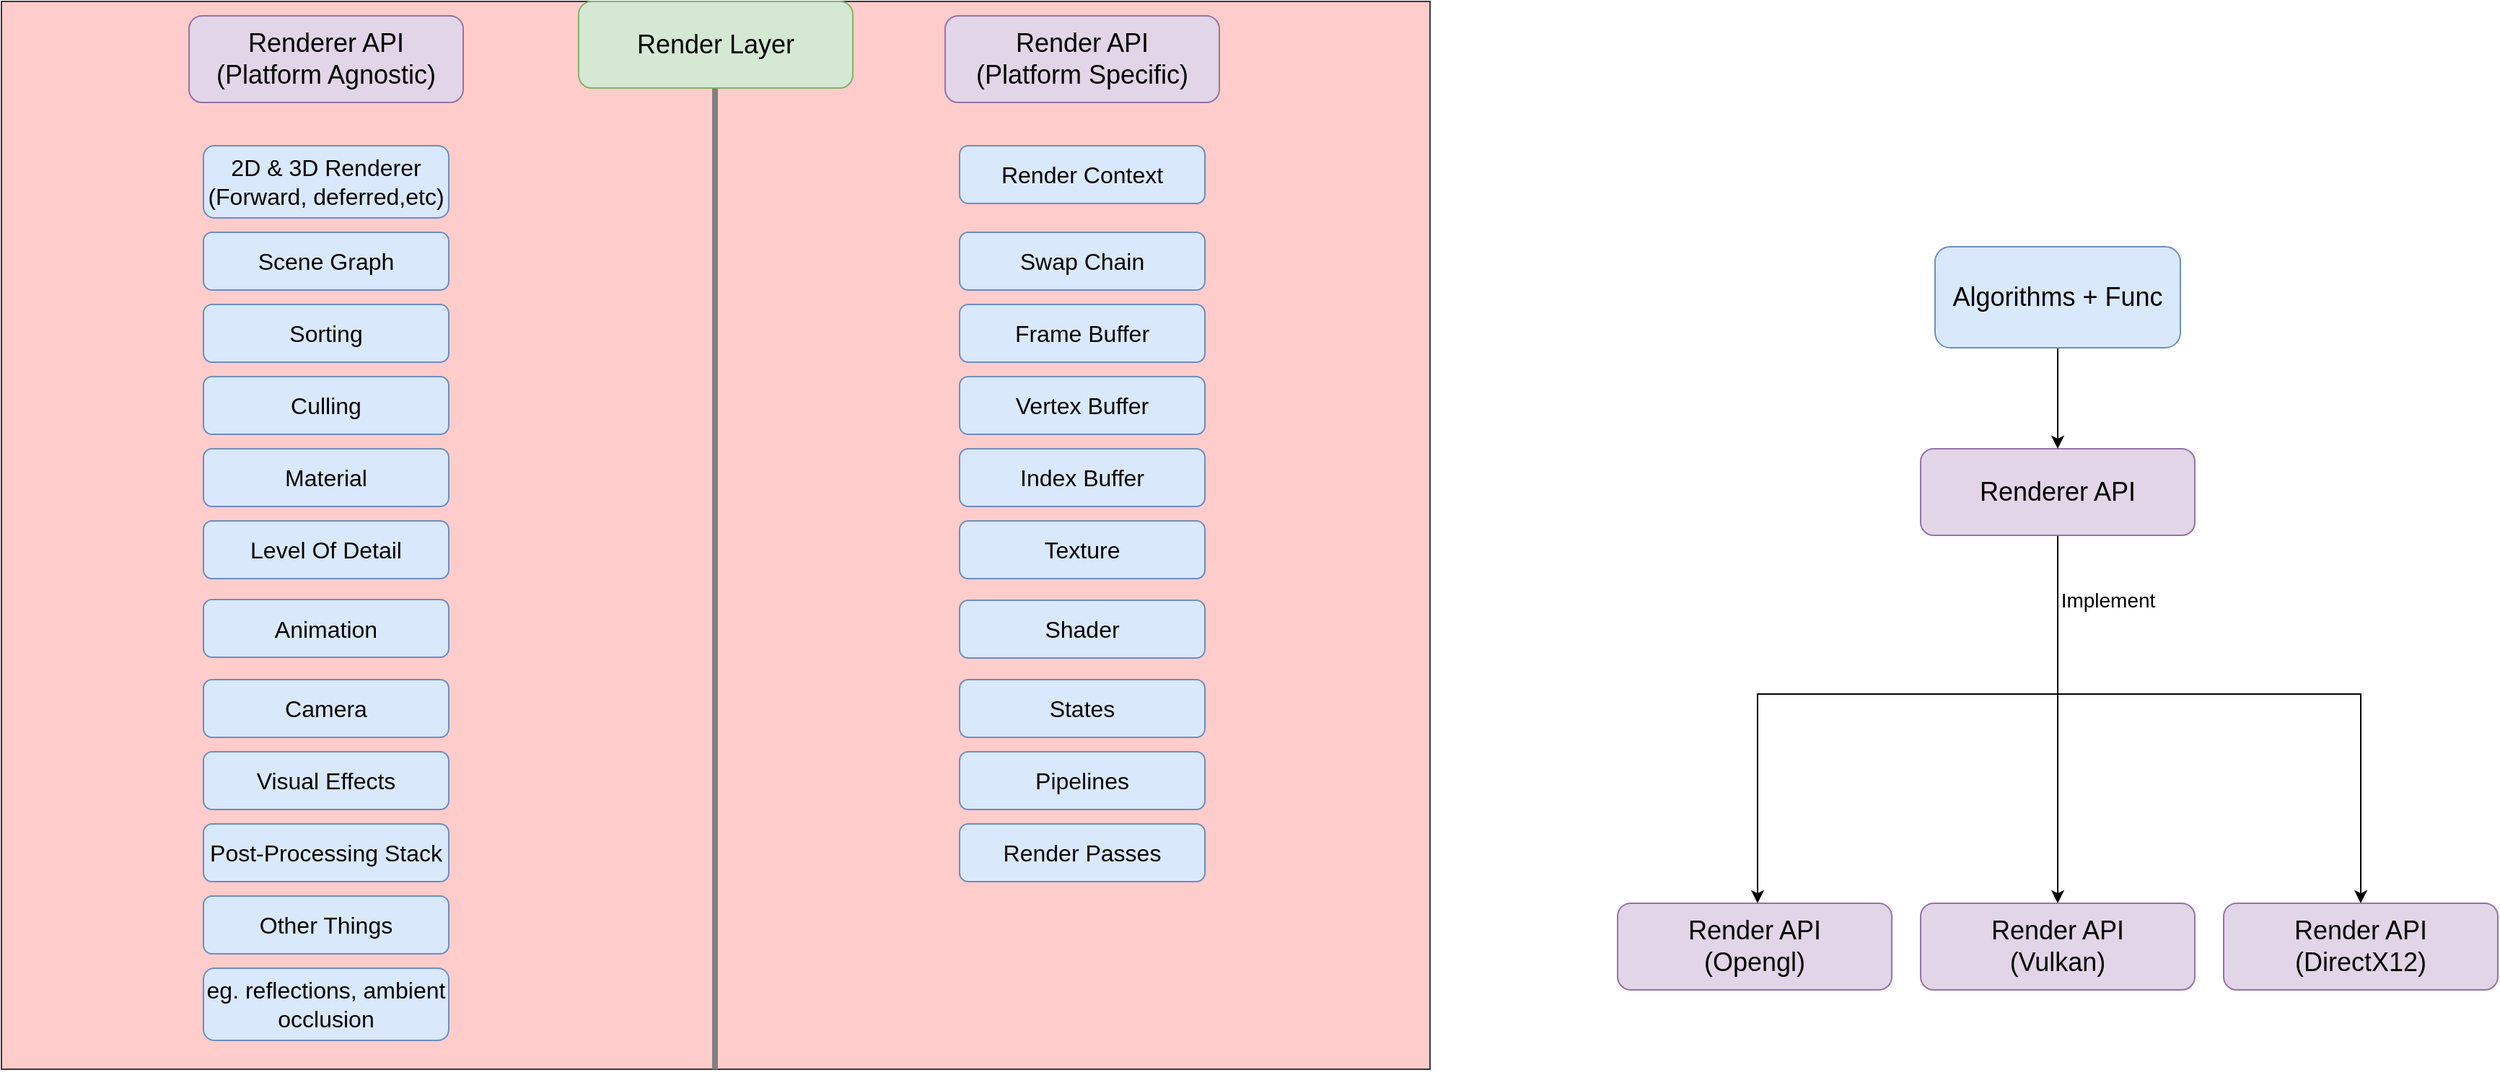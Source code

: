 <mxfile version="24.4.0" type="device">
  <diagram name="第 1 页" id="o0zxb_RwjyUn4-6ES_J2">
    <mxGraphModel dx="2901" dy="1197" grid="1" gridSize="10" guides="1" tooltips="1" connect="1" arrows="1" fold="1" page="1" pageScale="1" pageWidth="827" pageHeight="1169" math="0" shadow="0">
      <root>
        <mxCell id="0" />
        <mxCell id="1" parent="0" />
        <mxCell id="uos3XNFHHSLJNd0kxzia-2" value="" style="rounded=0;whiteSpace=wrap;html=1;fillColor=#ffcccc;strokeColor=#36393d;" vertex="1" parent="1">
          <mxGeometry x="-420" y="130" width="990" height="740" as="geometry" />
        </mxCell>
        <mxCell id="uos3XNFHHSLJNd0kxzia-4" value="" style="endArrow=none;html=1;rounded=0;strokeWidth=4;strokeColor=#808080;" edge="1" parent="1">
          <mxGeometry width="50" height="50" relative="1" as="geometry">
            <mxPoint x="74.5" y="870" as="sourcePoint" />
            <mxPoint x="74.5" y="150" as="targetPoint" />
          </mxGeometry>
        </mxCell>
        <mxCell id="uos3XNFHHSLJNd0kxzia-3" value="Render Layer" style="rounded=1;whiteSpace=wrap;html=1;fillColor=#d5e8d4;strokeColor=#82b366;fontSize=18;" vertex="1" parent="1">
          <mxGeometry x="-20" y="130" width="190" height="60" as="geometry" />
        </mxCell>
        <mxCell id="uos3XNFHHSLJNd0kxzia-5" value="2D &amp;amp; 3D Renderer&lt;div&gt;(Forward, deferred,etc)&lt;/div&gt;" style="rounded=1;whiteSpace=wrap;html=1;fillColor=#dae8fc;strokeColor=#6c8ebf;fontSize=16;" vertex="1" parent="1">
          <mxGeometry x="-280" y="230" width="170" height="50" as="geometry" />
        </mxCell>
        <mxCell id="uos3XNFHHSLJNd0kxzia-6" value="Scene Graph" style="rounded=1;whiteSpace=wrap;html=1;fillColor=#dae8fc;strokeColor=#6c8ebf;fontSize=16;" vertex="1" parent="1">
          <mxGeometry x="-280" y="290" width="170" height="40" as="geometry" />
        </mxCell>
        <mxCell id="uos3XNFHHSLJNd0kxzia-7" value="Sorting" style="rounded=1;whiteSpace=wrap;html=1;fillColor=#dae8fc;strokeColor=#6c8ebf;fontSize=16;" vertex="1" parent="1">
          <mxGeometry x="-280" y="340" width="170" height="40" as="geometry" />
        </mxCell>
        <mxCell id="uos3XNFHHSLJNd0kxzia-8" value="Culling" style="rounded=1;whiteSpace=wrap;html=1;fillColor=#dae8fc;strokeColor=#6c8ebf;fontSize=16;" vertex="1" parent="1">
          <mxGeometry x="-280" y="390" width="170" height="40" as="geometry" />
        </mxCell>
        <mxCell id="uos3XNFHHSLJNd0kxzia-9" value="Material" style="rounded=1;whiteSpace=wrap;html=1;fillColor=#dae8fc;strokeColor=#6c8ebf;fontSize=16;" vertex="1" parent="1">
          <mxGeometry x="-280" y="440" width="170" height="40" as="geometry" />
        </mxCell>
        <mxCell id="uos3XNFHHSLJNd0kxzia-10" value="Level Of Detail" style="rounded=1;whiteSpace=wrap;html=1;fillColor=#dae8fc;strokeColor=#6c8ebf;fontSize=16;" vertex="1" parent="1">
          <mxGeometry x="-280" y="490" width="170" height="40" as="geometry" />
        </mxCell>
        <mxCell id="uos3XNFHHSLJNd0kxzia-11" value="Animation" style="rounded=1;whiteSpace=wrap;html=1;fillColor=#dae8fc;strokeColor=#6c8ebf;fontSize=16;" vertex="1" parent="1">
          <mxGeometry x="-280" y="544.5" width="170" height="40" as="geometry" />
        </mxCell>
        <mxCell id="uos3XNFHHSLJNd0kxzia-12" value="Camera" style="rounded=1;whiteSpace=wrap;html=1;fillColor=#dae8fc;strokeColor=#6c8ebf;fontSize=16;" vertex="1" parent="1">
          <mxGeometry x="-280" y="600" width="170" height="40" as="geometry" />
        </mxCell>
        <mxCell id="uos3XNFHHSLJNd0kxzia-13" value="Visual Effects" style="rounded=1;whiteSpace=wrap;html=1;fillColor=#dae8fc;strokeColor=#6c8ebf;fontSize=16;" vertex="1" parent="1">
          <mxGeometry x="-280" y="650" width="170" height="40" as="geometry" />
        </mxCell>
        <mxCell id="uos3XNFHHSLJNd0kxzia-14" value="Post-Processing Stack" style="rounded=1;whiteSpace=wrap;html=1;fillColor=#dae8fc;strokeColor=#6c8ebf;fontSize=16;" vertex="1" parent="1">
          <mxGeometry x="-280" y="700" width="170" height="40" as="geometry" />
        </mxCell>
        <mxCell id="uos3XNFHHSLJNd0kxzia-15" value="Other Things" style="rounded=1;whiteSpace=wrap;html=1;fillColor=#dae8fc;strokeColor=#6c8ebf;fontSize=16;" vertex="1" parent="1">
          <mxGeometry x="-280" y="750" width="170" height="40" as="geometry" />
        </mxCell>
        <mxCell id="uos3XNFHHSLJNd0kxzia-16" value="eg. reflections, ambient occlusion" style="rounded=1;whiteSpace=wrap;html=1;fillColor=#dae8fc;strokeColor=#6c8ebf;fontSize=16;" vertex="1" parent="1">
          <mxGeometry x="-280" y="800" width="170" height="50" as="geometry" />
        </mxCell>
        <mxCell id="uos3XNFHHSLJNd0kxzia-17" value="Render Context" style="rounded=1;whiteSpace=wrap;html=1;fillColor=#dae8fc;strokeColor=#6c8ebf;fontSize=16;" vertex="1" parent="1">
          <mxGeometry x="244" y="230" width="170" height="40" as="geometry" />
        </mxCell>
        <mxCell id="uos3XNFHHSLJNd0kxzia-18" value="Swap Chain" style="rounded=1;whiteSpace=wrap;html=1;fillColor=#dae8fc;strokeColor=#6c8ebf;fontSize=16;" vertex="1" parent="1">
          <mxGeometry x="244" y="290" width="170" height="40" as="geometry" />
        </mxCell>
        <mxCell id="uos3XNFHHSLJNd0kxzia-19" value="Frame Buffer" style="rounded=1;whiteSpace=wrap;html=1;fillColor=#dae8fc;strokeColor=#6c8ebf;fontSize=16;" vertex="1" parent="1">
          <mxGeometry x="244" y="340" width="170" height="40" as="geometry" />
        </mxCell>
        <mxCell id="uos3XNFHHSLJNd0kxzia-20" value="Vertex Buffer" style="rounded=1;whiteSpace=wrap;html=1;fillColor=#dae8fc;strokeColor=#6c8ebf;fontSize=16;" vertex="1" parent="1">
          <mxGeometry x="244" y="390" width="170" height="40" as="geometry" />
        </mxCell>
        <mxCell id="uos3XNFHHSLJNd0kxzia-21" value="Index Buffer" style="rounded=1;whiteSpace=wrap;html=1;fillColor=#dae8fc;strokeColor=#6c8ebf;fontSize=16;" vertex="1" parent="1">
          <mxGeometry x="244" y="440" width="170" height="40" as="geometry" />
        </mxCell>
        <mxCell id="uos3XNFHHSLJNd0kxzia-22" value="Texture" style="rounded=1;whiteSpace=wrap;html=1;fillColor=#dae8fc;strokeColor=#6c8ebf;fontSize=16;" vertex="1" parent="1">
          <mxGeometry x="244" y="490" width="170" height="40" as="geometry" />
        </mxCell>
        <mxCell id="uos3XNFHHSLJNd0kxzia-23" value="Shader" style="rounded=1;whiteSpace=wrap;html=1;fillColor=#dae8fc;strokeColor=#6c8ebf;fontSize=16;" vertex="1" parent="1">
          <mxGeometry x="244" y="545" width="170" height="40" as="geometry" />
        </mxCell>
        <mxCell id="uos3XNFHHSLJNd0kxzia-24" value="States" style="rounded=1;whiteSpace=wrap;html=1;fillColor=#dae8fc;strokeColor=#6c8ebf;fontSize=16;" vertex="1" parent="1">
          <mxGeometry x="244" y="600" width="170" height="40" as="geometry" />
        </mxCell>
        <mxCell id="uos3XNFHHSLJNd0kxzia-25" value="Pipelines" style="rounded=1;whiteSpace=wrap;html=1;fillColor=#dae8fc;strokeColor=#6c8ebf;fontSize=16;" vertex="1" parent="1">
          <mxGeometry x="244" y="650" width="170" height="40" as="geometry" />
        </mxCell>
        <mxCell id="uos3XNFHHSLJNd0kxzia-26" value="Render Passes" style="rounded=1;whiteSpace=wrap;html=1;fillColor=#dae8fc;strokeColor=#6c8ebf;fontSize=16;" vertex="1" parent="1">
          <mxGeometry x="244" y="700" width="170" height="40" as="geometry" />
        </mxCell>
        <mxCell id="uos3XNFHHSLJNd0kxzia-27" value="Render API&lt;div&gt;(Platform Specific)&lt;/div&gt;" style="rounded=1;whiteSpace=wrap;html=1;fillColor=#e1d5e7;strokeColor=#9673a6;fontSize=18;" vertex="1" parent="1">
          <mxGeometry x="234" y="140" width="190" height="60" as="geometry" />
        </mxCell>
        <mxCell id="uos3XNFHHSLJNd0kxzia-28" value="Renderer API&lt;div&gt;(Platform Agnostic)&lt;/div&gt;" style="rounded=1;whiteSpace=wrap;html=1;fillColor=#e1d5e7;strokeColor=#9673a6;fontSize=18;" vertex="1" parent="1">
          <mxGeometry x="-290" y="140" width="190" height="60" as="geometry" />
        </mxCell>
        <mxCell id="uos3XNFHHSLJNd0kxzia-32" value="" style="edgeStyle=orthogonalEdgeStyle;rounded=0;orthogonalLoop=1;jettySize=auto;html=1;" edge="1" parent="1" source="uos3XNFHHSLJNd0kxzia-30">
          <mxGeometry relative="1" as="geometry">
            <mxPoint x="797" y="755" as="targetPoint" />
            <Array as="points">
              <mxPoint x="1005" y="610" />
              <mxPoint x="797" y="610" />
            </Array>
          </mxGeometry>
        </mxCell>
        <mxCell id="uos3XNFHHSLJNd0kxzia-36" style="edgeStyle=orthogonalEdgeStyle;rounded=0;orthogonalLoop=1;jettySize=auto;html=1;entryX=0.5;entryY=0;entryDx=0;entryDy=0;" edge="1" parent="1" source="uos3XNFHHSLJNd0kxzia-30" target="uos3XNFHHSLJNd0kxzia-34">
          <mxGeometry relative="1" as="geometry" />
        </mxCell>
        <mxCell id="uos3XNFHHSLJNd0kxzia-37" style="edgeStyle=orthogonalEdgeStyle;rounded=0;orthogonalLoop=1;jettySize=auto;html=1;" edge="1" parent="1" source="uos3XNFHHSLJNd0kxzia-30" target="uos3XNFHHSLJNd0kxzia-35">
          <mxGeometry relative="1" as="geometry">
            <Array as="points">
              <mxPoint x="1005" y="610" />
              <mxPoint x="1215" y="610" />
            </Array>
          </mxGeometry>
        </mxCell>
        <mxCell id="uos3XNFHHSLJNd0kxzia-30" value="Renderer API" style="rounded=1;whiteSpace=wrap;html=1;fillColor=#e1d5e7;strokeColor=#9673a6;fontSize=18;align=center;" vertex="1" parent="1">
          <mxGeometry x="910" y="440" width="190" height="60" as="geometry" />
        </mxCell>
        <mxCell id="uos3XNFHHSLJNd0kxzia-33" value="Render API&lt;div&gt;(Opengl)&lt;/div&gt;" style="rounded=1;whiteSpace=wrap;html=1;fillColor=#e1d5e7;strokeColor=#9673a6;fontSize=18;" vertex="1" parent="1">
          <mxGeometry x="700" y="755" width="190" height="60" as="geometry" />
        </mxCell>
        <mxCell id="uos3XNFHHSLJNd0kxzia-34" value="Render API&lt;div&gt;(Vulkan)&lt;/div&gt;" style="rounded=1;whiteSpace=wrap;html=1;fillColor=#e1d5e7;strokeColor=#9673a6;fontSize=18;" vertex="1" parent="1">
          <mxGeometry x="910" y="755" width="190" height="60" as="geometry" />
        </mxCell>
        <mxCell id="uos3XNFHHSLJNd0kxzia-35" value="Render API&lt;div&gt;(DirectX12)&lt;/div&gt;" style="rounded=1;whiteSpace=wrap;html=1;fillColor=#e1d5e7;strokeColor=#9673a6;fontSize=18;" vertex="1" parent="1">
          <mxGeometry x="1120" y="755" width="190" height="60" as="geometry" />
        </mxCell>
        <mxCell id="uos3XNFHHSLJNd0kxzia-40" style="edgeStyle=orthogonalEdgeStyle;rounded=0;orthogonalLoop=1;jettySize=auto;html=1;" edge="1" parent="1" source="uos3XNFHHSLJNd0kxzia-38" target="uos3XNFHHSLJNd0kxzia-30">
          <mxGeometry relative="1" as="geometry" />
        </mxCell>
        <mxCell id="uos3XNFHHSLJNd0kxzia-38" value="&lt;div style=&quot;text-align: left;&quot;&gt;Algorithms + Func&lt;/div&gt;" style="rounded=1;whiteSpace=wrap;html=1;fillColor=#dae8fc;strokeColor=#6c8ebf;fontSize=18;" vertex="1" parent="1">
          <mxGeometry x="920" y="300" width="170" height="70" as="geometry" />
        </mxCell>
        <mxCell id="uos3XNFHHSLJNd0kxzia-39" value="Implement" style="text;html=1;align=center;verticalAlign=middle;whiteSpace=wrap;rounded=0;fontSize=14;" vertex="1" parent="1">
          <mxGeometry x="1000" y="530" width="80" height="30" as="geometry" />
        </mxCell>
      </root>
    </mxGraphModel>
  </diagram>
</mxfile>
